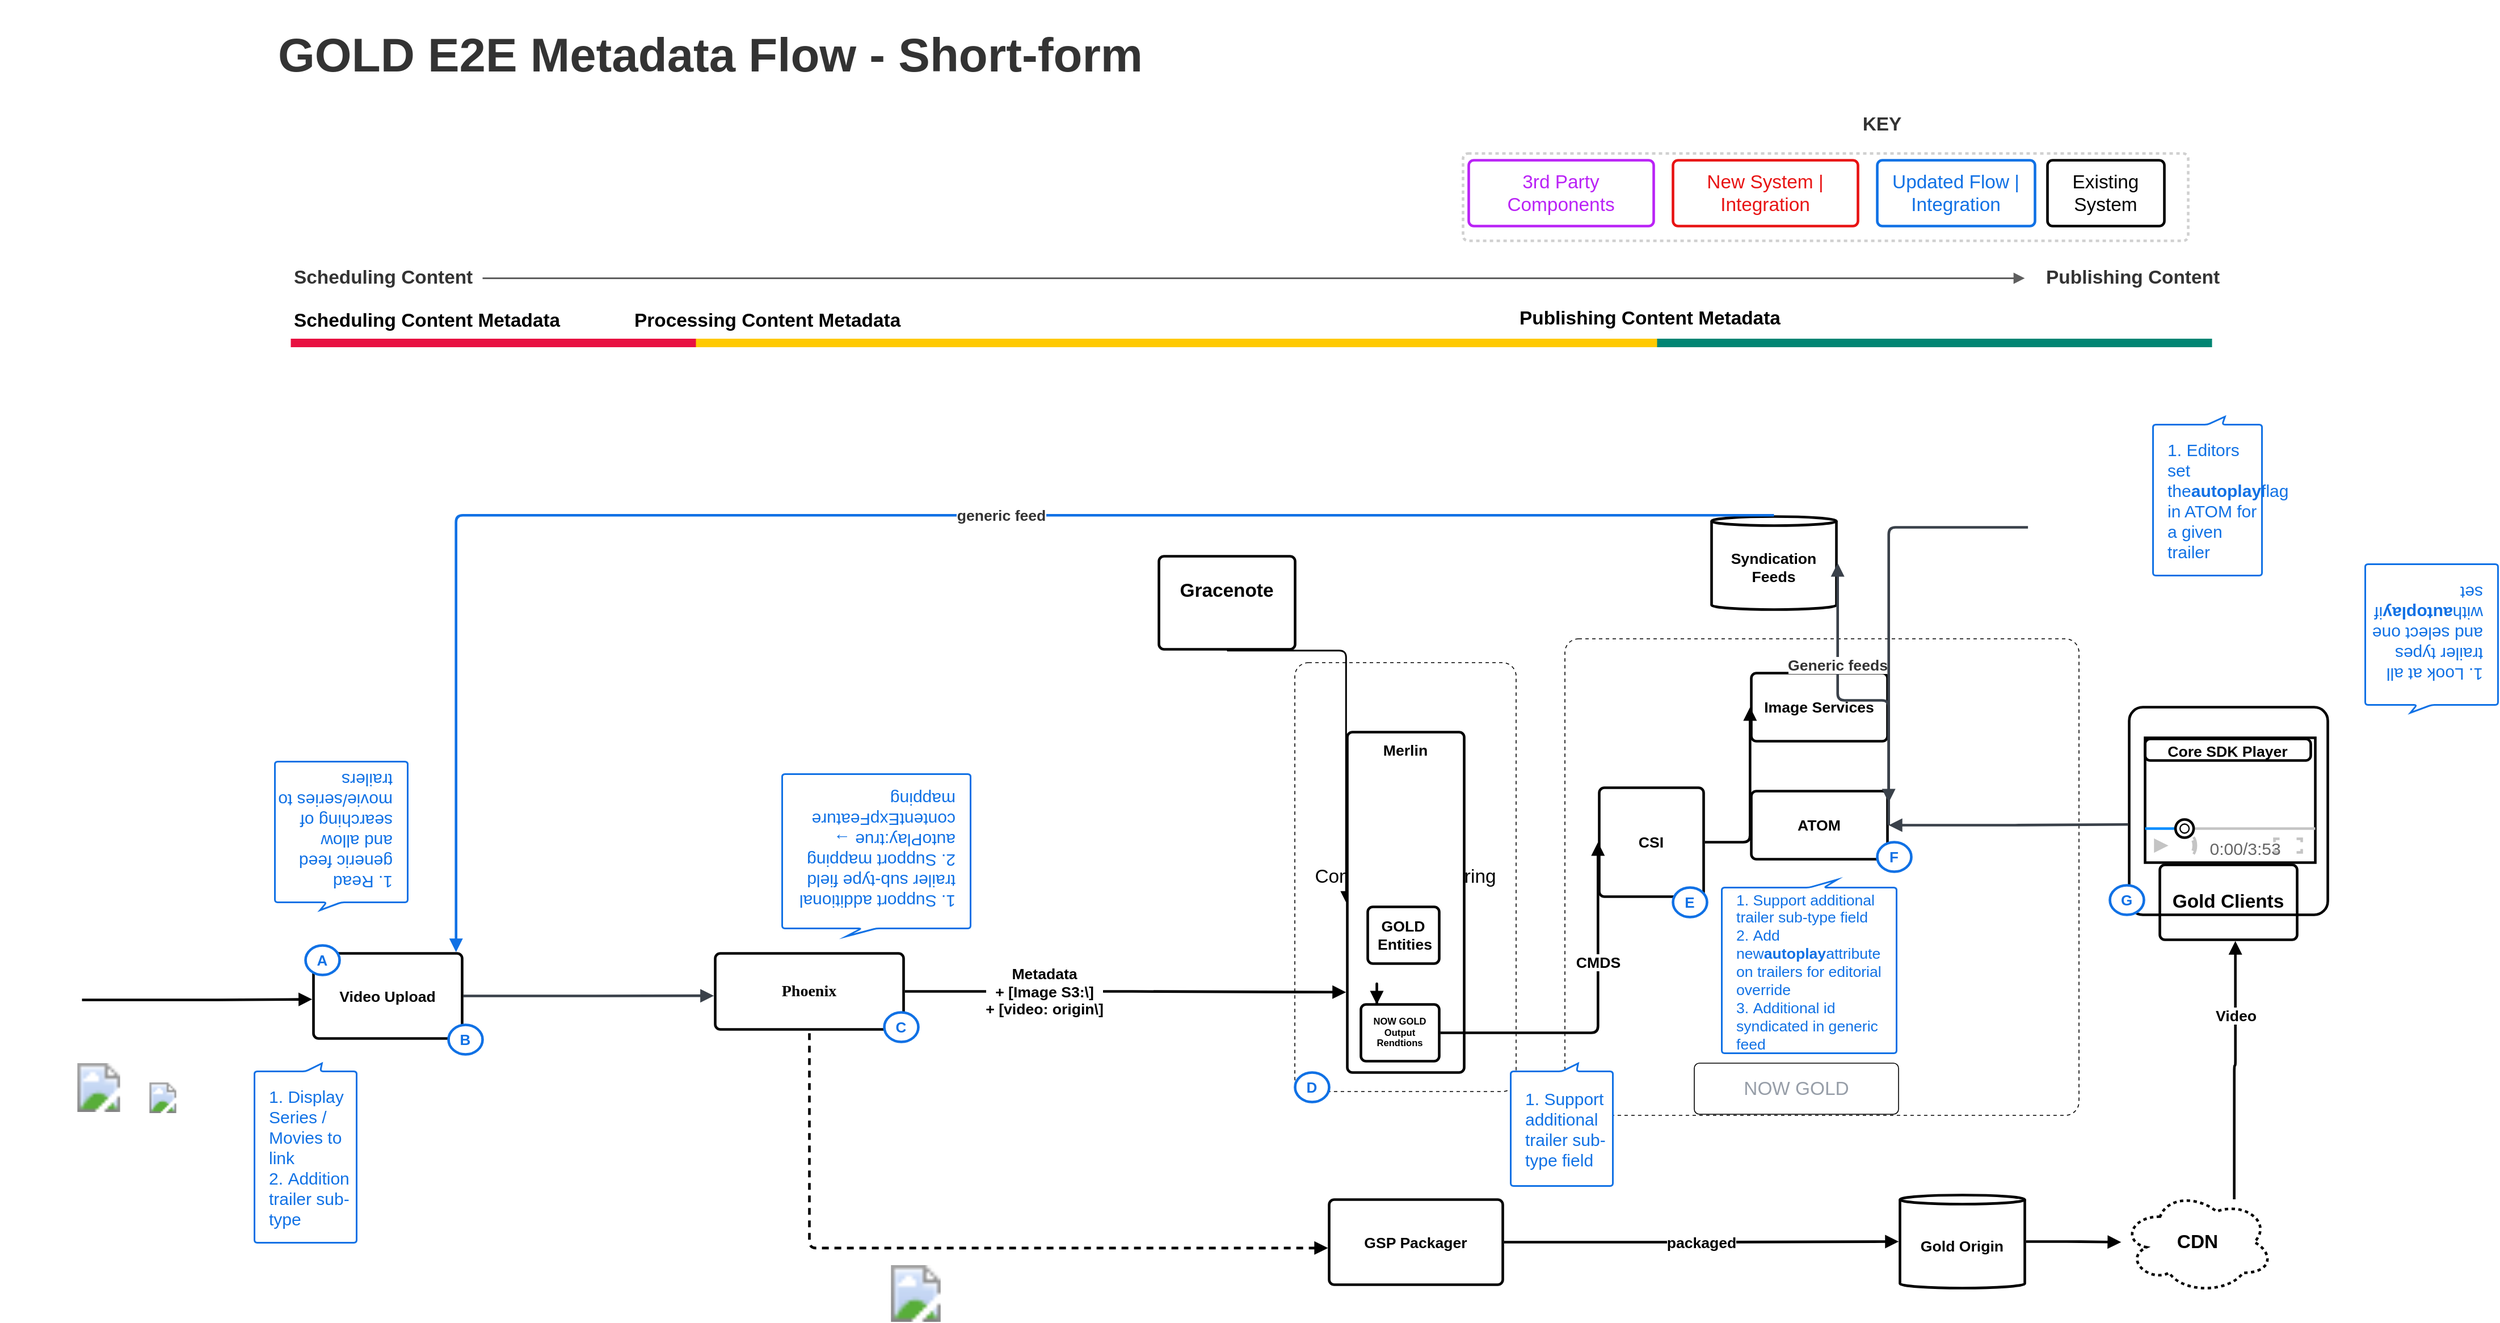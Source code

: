<mxfile version="24.7.6">
  <diagram name="Page-1" id="dP81vRvnSbLCdi969UMF">
    <mxGraphModel dx="3728" dy="2290" grid="1" gridSize="10" guides="1" tooltips="1" connect="1" arrows="1" fold="1" page="1" pageScale="1" pageWidth="827" pageHeight="1169" math="0" shadow="0">
      <root>
        <mxCell id="0" />
        <mxCell id="1" parent="0" />
        <mxCell id="xNhX06OanFCFQsqCzaw1-1" value="" style="html=1;overflow=block;blockSpacing=1;whiteSpace=wrap;rounded=1;absoluteArcSize=1;arcSize=24;container=1;pointerEvents=0;collapsible=0;recursiveResize=0;fontSize=13;spacing=0;verticalAlign=bottom;strokeOpacity=100;fillOpacity=100;fillColor=#ffffff;dashed=1;fixDash=1;strokeWidth=0.8;lucidId=F9hKc-xqDYrb;" vertex="1" parent="1">
          <mxGeometry x="435" y="106" width="453" height="420" as="geometry" />
        </mxCell>
        <mxCell id="xNhX06OanFCFQsqCzaw1-2" value="Comcast Engineering" style="html=1;overflow=block;blockSpacing=1;whiteSpace=wrap;rounded=1;absoluteArcSize=1;arcSize=24;container=1;pointerEvents=0;collapsible=0;recursiveResize=0;fontSize=16.7;spacing=0;strokeOpacity=100;fillOpacity=100;fillColor=#ffffff;dashed=1;fixDash=1;strokeWidth=0.8;lucidId=F9hKshARuVO9;" vertex="1" parent="1">
          <mxGeometry x="197" y="127" width="195" height="378" as="geometry" />
        </mxCell>
        <mxCell id="xNhX06OanFCFQsqCzaw1-3" value="CSI" style="html=1;overflow=block;blockSpacing=1;whiteSpace=wrap;fontSize=13.3;fontStyle=1;spacing=9;strokeOpacity=100;rounded=1;absoluteArcSize=1;arcSize=9;strokeWidth=2.3;lucidId=F9hKB3ZJ12Nh;" vertex="1" parent="1">
          <mxGeometry x="465" y="237" width="92" height="96" as="geometry" />
        </mxCell>
        <mxCell id="xNhX06OanFCFQsqCzaw1-4" value="Scheduling Content" style="html=1;overflow=block;blockSpacing=1;whiteSpace=wrap;fontSize=16.7;fontColor=#333333;fontStyle=1;align=left;spacing=3.8;strokeOpacity=0;fillOpacity=0;rounded=1;absoluteArcSize=1;arcSize=9;fillColor=#ffffff;strokeWidth=2.3;lucidId=F9hKQI.9Wadc;" vertex="1" parent="1">
          <mxGeometry x="-688" y="-236" width="169" height="48" as="geometry" />
        </mxCell>
        <mxCell id="xNhX06OanFCFQsqCzaw1-5" value="Publishing Content" style="html=1;overflow=block;blockSpacing=1;whiteSpace=wrap;fontSize=16.7;fontColor=#333333;fontStyle=1;align=right;spacing=3.8;strokeOpacity=0;fillOpacity=0;rounded=1;absoluteArcSize=1;arcSize=9;fillColor=#ffffff;strokeWidth=2.3;lucidId=F9hKXxxTmU98;" vertex="1" parent="1">
          <mxGeometry x="840" y="-236" width="175" height="48" as="geometry" />
        </mxCell>
        <mxCell id="xNhX06OanFCFQsqCzaw1-6" value="" style="html=1;jettySize=18;whiteSpace=wrap;fontSize=13;strokeColor=#5E5E5E;strokeWidth=1.5;rounded=1;arcSize=12;edgeStyle=orthogonalEdgeStyle;startArrow=none;endArrow=block;endFill=1;exitX=1;exitY=0.5;exitPerimeter=0;entryX=0;entryY=0.5;entryPerimeter=0;lucidId=F9hKc2lsPC_O;" edge="1" parent="1" source="xNhX06OanFCFQsqCzaw1-4" target="xNhX06OanFCFQsqCzaw1-5">
          <mxGeometry width="100" height="100" relative="1" as="geometry">
            <Array as="points" />
          </mxGeometry>
        </mxCell>
        <mxCell id="xNhX06OanFCFQsqCzaw1-7" value="GOLD E2E Metadata Flow - Short-form" style="html=1;overflow=block;blockSpacing=1;whiteSpace=wrap;fontSize=41.7;fontColor=#333333;fontStyle=1;align=left;spacing=3.8;verticalAlign=top;strokeOpacity=0;fillOpacity=0;rounded=1;absoluteArcSize=1;arcSize=9;fillColor=#ffffff;strokeWidth=2.3;lucidId=F9hK-PR4ihoz;" vertex="1" parent="1">
          <mxGeometry x="-702" y="-436" width="840" height="108" as="geometry" />
        </mxCell>
        <mxCell id="xNhX06OanFCFQsqCzaw1-8" value="Processing Content Metadata" style="html=1;overflow=block;blockSpacing=1;whiteSpace=wrap;fontSize=16.7;fontStyle=1;align=left;spacing=3.8;verticalAlign=top;strokeColor=none;strokeOpacity=100;fillOpacity=0;fillColor=#ffffff;strokeWidth=0;lucidId=F9hK7BPD3P-o;" vertex="1" parent="1">
          <mxGeometry x="-388" y="-187" width="780" height="28" as="geometry" />
        </mxCell>
        <mxCell id="xNhX06OanFCFQsqCzaw1-9" value="Scheduling Content Metadata" style="html=1;overflow=block;blockSpacing=1;whiteSpace=wrap;fontSize=16.7;fontStyle=1;align=left;spacing=3.8;verticalAlign=top;strokeColor=none;strokeOpacity=100;fillOpacity=0;fillColor=#ffffff;strokeWidth=0;lucidId=F9hKFP~mXgxI;" vertex="1" parent="1">
          <mxGeometry x="-688" y="-187" width="254" height="28" as="geometry" />
        </mxCell>
        <mxCell id="xNhX06OanFCFQsqCzaw1-10" value="Publishing Content Metadata" style="html=1;overflow=block;blockSpacing=1;whiteSpace=wrap;fontSize=16.7;fontStyle=1;align=left;spacing=3.8;verticalAlign=top;strokeColor=none;strokeOpacity=100;fillOpacity=0;fillColor=#ffffff;strokeWidth=0;lucidId=F9hK7vg-4nRm;" vertex="1" parent="1">
          <mxGeometry x="392" y="-189" width="509" height="28" as="geometry" />
        </mxCell>
        <mxCell id="xNhX06OanFCFQsqCzaw1-11" value="" style="html=1;jettySize=18;whiteSpace=wrap;fontSize=13;strokeColor=#e81141;strokeOpacity=100;strokeWidth=7.5;rounded=1;arcSize=12;edgeStyle=orthogonalEdgeStyle;startArrow=none;endArrow=none;lucidId=F9hKfhkkY5Xg;" edge="1" parent="1">
          <mxGeometry width="100" height="100" relative="1" as="geometry">
            <Array as="points" />
            <mxPoint x="-688" y="-155" as="sourcePoint" />
            <mxPoint x="-305" y="-155" as="targetPoint" />
          </mxGeometry>
        </mxCell>
        <mxCell id="xNhX06OanFCFQsqCzaw1-12" value="" style="html=1;jettySize=18;whiteSpace=wrap;fontSize=13;strokeColor=#ffc900;strokeOpacity=100;strokeWidth=7.5;rounded=0;startArrow=none;endArrow=none;lucidId=F9hK2FXwrIgb;" edge="1" parent="1">
          <mxGeometry width="100" height="100" relative="1" as="geometry">
            <Array as="points" />
            <mxPoint x="-331" y="-155" as="sourcePoint" />
            <mxPoint x="524" y="-155" as="targetPoint" />
          </mxGeometry>
        </mxCell>
        <mxCell id="xNhX06OanFCFQsqCzaw1-13" value="" style="html=1;jettySize=18;whiteSpace=wrap;fontSize=13;strokeColor=#008573;strokeOpacity=100;strokeWidth=7.5;rounded=1;arcSize=12;edgeStyle=orthogonalEdgeStyle;startArrow=none;endArrow=none;lucidId=F9hKDID6FEZ1;" edge="1" parent="1">
          <mxGeometry width="100" height="100" relative="1" as="geometry">
            <Array as="points" />
            <mxPoint x="516" y="-155" as="sourcePoint" />
            <mxPoint x="1005" y="-155" as="targetPoint" />
          </mxGeometry>
        </mxCell>
        <mxCell id="xNhX06OanFCFQsqCzaw1-14" value="" style="html=1;overflow=block;blockSpacing=1;whiteSpace=wrap;shape=image;fontSize=13;spacing=0;strokeColor=none;strokeOpacity=100;rotation=-90;strokeWidth=0;image=https://images.lucid.app/images/f3ac3cfd-ed36-4ed8-9f37-acec5b59dcba/content;imageAspect=0;lucidId=F9hKGtjVP9Xr;" vertex="1" parent="1">
          <mxGeometry x="-643" y="-516" width="18" height="137" as="geometry" />
        </mxCell>
        <mxCell id="xNhX06OanFCFQsqCzaw1-15" value="Gracenote&#xa;" style="html=1;overflow=block;blockSpacing=1;whiteSpace=wrap;fontSize=16.7;fontStyle=1;spacing=9;strokeOpacity=100;rounded=1;absoluteArcSize=1;arcSize=9;strokeWidth=2.3;lucidId=F9hKXvo9B6uB;" vertex="1" parent="1">
          <mxGeometry x="77" y="33" width="120" height="82" as="geometry" />
        </mxCell>
        <mxCell id="xNhX06OanFCFQsqCzaw1-16" value="" style="html=1;jettySize=18;whiteSpace=wrap;fontSize=13;strokeOpacity=100;strokeWidth=1.5;rounded=1;arcSize=12;edgeStyle=orthogonalEdgeStyle;startArrow=none;endArrow=block;endFill=1;exitX=0.5;exitY=1.014;exitPerimeter=0;entryX=-0.011;entryY=0.5;entryPerimeter=0;lucidId=F9hKvShuNbTT;" edge="1" parent="1" source="xNhX06OanFCFQsqCzaw1-15" target="xNhX06OanFCFQsqCzaw1-17">
          <mxGeometry width="100" height="100" relative="1" as="geometry">
            <Array as="points" />
          </mxGeometry>
        </mxCell>
        <mxCell id="xNhX06OanFCFQsqCzaw1-17" value="Merlin" style="html=1;overflow=block;blockSpacing=1;whiteSpace=wrap;fontSize=13.3;fontStyle=1;spacing=9;verticalAlign=top;strokeOpacity=100;rounded=1;absoluteArcSize=1;arcSize=9;strokeWidth=2.3;lucidId=F9hKLXpIUr2-;" vertex="1" parent="1">
          <mxGeometry x="243" y="188" width="103" height="300" as="geometry" />
        </mxCell>
        <mxCell id="xNhX06OanFCFQsqCzaw1-18" value="" style="group;dropTarget=0;pointerEvents=0;" vertex="1" parent="1">
          <mxGeometry x="345" y="-366" width="639" height="121" as="geometry" />
        </mxCell>
        <mxCell id="xNhX06OanFCFQsqCzaw1-19" value="" style="html=1;overflow=block;blockSpacing=1;whiteSpace=wrap;fontSize=13;spacing=9;strokeColor=#5e5e5e;strokeOpacity=29;fillOpacity=0;rounded=1;absoluteArcSize=1;arcSize=9;fillColor=#ffffff;dashed=1;fixDash=1;strokeWidth=2.3;lucidId=F9hKDvMCvPLk;" vertex="1" parent="xNhX06OanFCFQsqCzaw1-18">
          <mxGeometry y="44" width="639" height="77" as="geometry" />
        </mxCell>
        <mxCell id="xNhX06OanFCFQsqCzaw1-20" value="KEY" style="html=1;overflow=block;blockSpacing=1;whiteSpace=wrap;fontSize=16.7;fontColor=#333333;fontStyle=1;spacing=3.8;strokeOpacity=0;fillOpacity=0;rounded=1;absoluteArcSize=1;arcSize=9;fillColor=#ffffff;strokeWidth=2.3;lucidId=F9hKm_em_PSe;" vertex="1" parent="xNhX06OanFCFQsqCzaw1-18">
          <mxGeometry x="235" width="269" height="38" as="geometry" />
        </mxCell>
        <mxCell id="xNhX06OanFCFQsqCzaw1-21" value="Updated Flow | Integration" style="html=1;overflow=block;blockSpacing=1;whiteSpace=wrap;fontSize=16.7;fontColor=#1071e5;align=center;spacing=9;strokeColor=#1071e5;strokeOpacity=100;fillOpacity=100;rounded=1;absoluteArcSize=1;arcSize=9;fillColor=#ffffff;strokeWidth=2.3;lucidId=F9hK~L.S.wx2;" vertex="1" parent="xNhX06OanFCFQsqCzaw1-18">
          <mxGeometry x="365" y="50" width="139" height="58" as="geometry" />
        </mxCell>
        <mxCell id="xNhX06OanFCFQsqCzaw1-22" value="Existing System" style="html=1;overflow=block;blockSpacing=1;whiteSpace=wrap;fontSize=16.7;spacing=9;strokeOpacity=100;fillOpacity=100;rounded=1;absoluteArcSize=1;arcSize=9;fillColor=#ffffff;strokeWidth=2.3;lucidId=F9hKBJKBUtdw;" vertex="1" parent="xNhX06OanFCFQsqCzaw1-18">
          <mxGeometry x="515" y="50" width="103" height="58" as="geometry" />
        </mxCell>
        <mxCell id="xNhX06OanFCFQsqCzaw1-23" value="New System | Integration" style="html=1;overflow=block;blockSpacing=1;whiteSpace=wrap;fontSize=16.7;fontColor=#e81313;align=center;spacing=9;strokeColor=#e81313;strokeOpacity=100;fillOpacity=100;rounded=1;absoluteArcSize=1;arcSize=9;fillColor=#ffffff;strokeWidth=2.3;lucidId=F9hKlOxZEM.s;" vertex="1" parent="xNhX06OanFCFQsqCzaw1-18">
          <mxGeometry x="185" y="50" width="163" height="58" as="geometry" />
        </mxCell>
        <mxCell id="xNhX06OanFCFQsqCzaw1-24" value="3rd Party Components" style="html=1;overflow=block;blockSpacing=1;whiteSpace=wrap;fontSize=16.7;fontColor=#ba23f6;align=center;spacing=9;strokeColor=#ba23f6;strokeOpacity=100;fillOpacity=100;rounded=1;absoluteArcSize=1;arcSize=9;fillColor=#ffffff;strokeWidth=2.3;lucidId=F9hKgpAn2-Ue;" vertex="1" parent="xNhX06OanFCFQsqCzaw1-18">
          <mxGeometry x="5" y="50" width="163" height="58" as="geometry" />
        </mxCell>
        <mxCell id="xNhX06OanFCFQsqCzaw1-25" value="GSP Packager" style="html=1;overflow=block;blockSpacing=1;whiteSpace=wrap;fontSize=13.3;fontStyle=1;spacing=9;strokeOpacity=100;rounded=1;absoluteArcSize=1;arcSize=9;strokeWidth=2.3;lucidId=F9hKk3mmJLuF;" vertex="1" parent="1">
          <mxGeometry x="227" y="600" width="153" height="75" as="geometry" />
        </mxCell>
        <mxCell id="xNhX06OanFCFQsqCzaw1-26" value="Gold Origin" style="html=1;overflow=block;blockSpacing=1;whiteSpace=wrap;shape=cylinder3;size=4;anchorPointDirection=0;boundedLbl=1;fontSize=13.3;fontStyle=1;align=center;spacing=3.8;strokeOpacity=100;fillOpacity=100;rounded=1;absoluteArcSize=1;arcSize=9;fillColor=#ffffff;strokeWidth=2.3;lucidId=F9hKrmgcZWWp;" vertex="1" parent="1">
          <mxGeometry x="730" y="596" width="110" height="82" as="geometry" />
        </mxCell>
        <mxCell id="xNhX06OanFCFQsqCzaw1-27" value="" style="html=1;jettySize=18;whiteSpace=wrap;fontSize=13;strokeOpacity=100;strokeWidth=2.3;rounded=1;arcSize=12;edgeStyle=orthogonalEdgeStyle;startArrow=none;endArrow=block;endFill=1;exitX=1.007;exitY=0.5;exitPerimeter=0;entryX=-0.01;entryY=0.5;entryPerimeter=0;lucidId=F9hKYh~4-Ko1;" edge="1" parent="1" source="xNhX06OanFCFQsqCzaw1-25" target="xNhX06OanFCFQsqCzaw1-26">
          <mxGeometry width="100" height="100" relative="1" as="geometry">
            <Array as="points" />
          </mxGeometry>
        </mxCell>
        <mxCell id="xNhX06OanFCFQsqCzaw1-28" value="packaged" style="text;html=1;resizable=0;labelBackgroundColor=default;align=center;verticalAlign=middle;fontStyle=1;fontSize=13.3;" vertex="1" parent="xNhX06OanFCFQsqCzaw1-27">
          <mxGeometry relative="1" as="geometry" />
        </mxCell>
        <mxCell id="xNhX06OanFCFQsqCzaw1-29" value="CDN" style="html=1;overflow=block;blockSpacing=1;whiteSpace=wrap;ellipse;shape=cloud;fontSize=16.7;fontStyle=1;spacing=3.8;strokeOpacity=100;rounded=1;absoluteArcSize=1;arcSize=9;dashed=1;fixDash=1;strokeWidth=2.3;lucidId=F9hK.silM.8M;" vertex="1" parent="1">
          <mxGeometry x="926" y="592.5" width="133" height="90" as="geometry" />
        </mxCell>
        <mxCell id="xNhX06OanFCFQsqCzaw1-30" value="" style="html=1;jettySize=18;whiteSpace=wrap;fontSize=13;strokeOpacity=100;strokeWidth=2.3;rounded=1;arcSize=12;edgeStyle=orthogonalEdgeStyle;startArrow=none;endArrow=block;endFill=1;exitX=1.01;exitY=0.5;exitPerimeter=0;entryX=-0.008;entryY=0.5;entryPerimeter=0;lucidId=F9hKYqmxrnNd;" edge="1" parent="1" source="xNhX06OanFCFQsqCzaw1-26" target="xNhX06OanFCFQsqCzaw1-29">
          <mxGeometry width="100" height="100" relative="1" as="geometry">
            <Array as="points" />
          </mxGeometry>
        </mxCell>
        <mxCell id="xNhX06OanFCFQsqCzaw1-31" value="GOLD Entities" style="html=1;overflow=block;blockSpacing=1;whiteSpace=wrap;fontSize=13.3;fontStyle=1;spacing=9;strokeOpacity=100;rounded=1;absoluteArcSize=1;arcSize=9;strokeWidth=2.3;lucidId=F9hK6nRGElTG;" vertex="1" parent="1">
          <mxGeometry x="261" y="342" width="63" height="50" as="geometry" />
        </mxCell>
        <mxCell id="xNhX06OanFCFQsqCzaw1-32" value="NOW GOLD Output Rendtions" style="html=1;overflow=block;blockSpacing=1;whiteSpace=wrap;fontSize=8.3;fontStyle=1;spacing=9;strokeOpacity=100;rounded=1;absoluteArcSize=1;arcSize=9;strokeWidth=2.3;lucidId=F9hKM~nUkhfD;" vertex="1" parent="1">
          <mxGeometry x="255" y="428" width="69" height="50" as="geometry" />
        </mxCell>
        <mxCell id="xNhX06OanFCFQsqCzaw1-33" value="" style="html=1;jettySize=18;whiteSpace=wrap;fontSize=13;strokeOpacity=100;strokeWidth=2.3;rounded=1;arcSize=12;edgeStyle=orthogonalEdgeStyle;startArrow=none;endArrow=block;endFill=1;exitX=1.016;exitY=0.5;exitPerimeter=0;entryX=-0.012;entryY=0.5;entryPerimeter=0;lucidId=F9hKAZgq~f_r;" edge="1" parent="1" source="xNhX06OanFCFQsqCzaw1-32" target="xNhX06OanFCFQsqCzaw1-3">
          <mxGeometry width="100" height="100" relative="1" as="geometry">
            <Array as="points" />
          </mxGeometry>
        </mxCell>
        <mxCell id="xNhX06OanFCFQsqCzaw1-34" value="CMDS" style="text;html=1;resizable=0;labelBackgroundColor=default;align=center;verticalAlign=middle;fontStyle=1;fontSize=13.3;" vertex="1" parent="xNhX06OanFCFQsqCzaw1-33">
          <mxGeometry x="0.313" relative="1" as="geometry" />
        </mxCell>
        <mxCell id="xNhX06OanFCFQsqCzaw1-35" value="NOW GOLD" style="html=1;overflow=block;blockSpacing=1;whiteSpace=wrap;fontSize=16.7;fontColor=#979ea8;spacing=3.8;strokeOpacity=100;fillOpacity=0;rounded=1;absoluteArcSize=1;arcSize=9;fillColor=#ffffff;strokeWidth=0.8;lucidId=F9hKtIhilmzM;" vertex="1" parent="1">
          <mxGeometry x="549" y="480" width="180" height="45" as="geometry" />
        </mxCell>
        <mxCell id="xNhX06OanFCFQsqCzaw1-36" value="" style="html=1;overflow=block;blockSpacing=1;whiteSpace=wrap;shape=mxgraph.mockup.containers.videoPlayer;barHeight=30;fontSize=13;spacing=0;strokeOpacity=100;rounded=1;absoluteArcSize=1;arcSize=9;strokeWidth=2.3;lucidId=F9hKLYR6efCh;container=1;collapsible=0;" vertex="1" parent="1">
          <mxGeometry x="946" y="193" width="146" height="110" as="geometry" />
        </mxCell>
        <mxCell id="xNhX06OanFCFQsqCzaw1-37" value="Core SDK Player" style="html=1;overflow=block;blockSpacing=1;whiteSpace=wrap;fontSize=13.3;fontStyle=1;spacing=3.8;verticalAlign=middle;strokeOpacity=100;fillOpacity=0;rounded=1;absoluteArcSize=1;arcSize=9;fillColor=#ffffff;strokeWidth=2.3;lucidId=F9hK6UvZQ-4c;" vertex="1" parent="xNhX06OanFCFQsqCzaw1-36">
          <mxGeometry y="1" width="146" height="19" as="geometry" />
        </mxCell>
        <mxCell id="xNhX06OanFCFQsqCzaw1-38" value="" style="html=1;jettySize=18;whiteSpace=wrap;fontSize=13;strokeOpacity=100;strokeWidth=2.3;rounded=1;arcSize=12;edgeStyle=orthogonalEdgeStyle;startArrow=none;endArrow=block;endFill=1;exitX=0.741;exitY=0.081;exitPerimeter=0;entryX=0.55;entryY=1.017;entryPerimeter=0;lucidId=F9hKXPT_VIM9;" edge="1" parent="1" source="xNhX06OanFCFQsqCzaw1-29" target="xNhX06OanFCFQsqCzaw1-57">
          <mxGeometry width="100" height="100" relative="1" as="geometry">
            <Array as="points" />
          </mxGeometry>
        </mxCell>
        <mxCell id="xNhX06OanFCFQsqCzaw1-39" value="Video" style="text;html=1;resizable=0;labelBackgroundColor=default;align=center;verticalAlign=middle;fontStyle=1;fontSize=13.3;" vertex="1" parent="xNhX06OanFCFQsqCzaw1-38">
          <mxGeometry x="0.43" relative="1" as="geometry" />
        </mxCell>
        <mxCell id="xNhX06OanFCFQsqCzaw1-40" value="Image Services" style="html=1;overflow=block;blockSpacing=1;whiteSpace=wrap;fontSize=13.3;fontStyle=1;spacing=9;strokeOpacity=100;rounded=1;absoluteArcSize=1;arcSize=9;strokeWidth=2.3;lucidId=F9hKXav4yvTK;" vertex="1" parent="1">
          <mxGeometry x="599" y="136" width="120" height="60" as="geometry" />
        </mxCell>
        <mxCell id="xNhX06OanFCFQsqCzaw1-41" value="ATOM" style="html=1;overflow=block;blockSpacing=1;whiteSpace=wrap;fontSize=13.3;fontStyle=1;spacing=9;strokeOpacity=100;rounded=1;absoluteArcSize=1;arcSize=9;strokeWidth=2.3;lucidId=F9hKRbyYQI-D;" vertex="1" parent="1">
          <mxGeometry x="599" y="240" width="120" height="60" as="geometry" />
        </mxCell>
        <mxCell id="xNhX06OanFCFQsqCzaw1-42" value="" style="html=1;jettySize=18;whiteSpace=wrap;fontSize=13;strokeOpacity=100;strokeWidth=2.3;rounded=1;arcSize=12;edgeStyle=orthogonalEdgeStyle;startArrow=none;endArrow=block;endFill=1;exitX=1.012;exitY=0.5;exitPerimeter=0;entryX=-0.009;entryY=0.5;entryPerimeter=0;lucidId=F9hKU~bGy5lr;" edge="1" parent="1" source="xNhX06OanFCFQsqCzaw1-3" target="xNhX06OanFCFQsqCzaw1-40">
          <mxGeometry width="100" height="100" relative="1" as="geometry">
            <Array as="points" />
          </mxGeometry>
        </mxCell>
        <mxCell id="xNhX06OanFCFQsqCzaw1-43" value="" style="html=1;overflow=block;blockSpacing=1;whiteSpace=wrap;rounded=1;absoluteArcSize=1;arcSize=24;container=1;pointerEvents=0;collapsible=0;recursiveResize=0;fontSize=13;align=center;spacing=0;strokeOpacity=100;fillOpacity=0;fillColor=#000000;strokeWidth=2.3;lucidId=F9hK2Rn1J7Oy;" vertex="1" parent="1">
          <mxGeometry x="932" y="166" width="175" height="183" as="geometry" />
        </mxCell>
        <mxCell id="xNhX06OanFCFQsqCzaw1-44" value="" style="html=1;jettySize=18;whiteSpace=wrap;fontSize=13;strokeOpacity=100;strokeWidth=2.3;rounded=1;arcSize=12;edgeStyle=orthogonalEdgeStyle;startArrow=none;endArrow=block;endFill=1;exitY=-0.022;exitPerimeter=0;entryY=-0.022;entryPerimeter=0;lucidId=F9hKsqKf.unk;" edge="1" parent="1" source="xNhX06OanFCFQsqCzaw1-32" target="xNhX06OanFCFQsqCzaw1-32">
          <mxGeometry width="100" height="100" relative="1" as="geometry">
            <Array as="points">
              <mxPoint x="269" y="407" generated="1" />
              <mxPoint x="269" y="407" generated="1" />
            </Array>
          </mxGeometry>
        </mxCell>
        <mxCell id="xNhX06OanFCFQsqCzaw1-45" value="Phoenix" style="html=1;overflow=block;blockSpacing=1;whiteSpace=wrap;fontSize=14;fontFamily=Source Sans Pro;fontStyle=1;spacing=9;strokeOpacity=100;rounded=1;absoluteArcSize=1;arcSize=9;strokeWidth=2.3;lucidId=F9hKtS_iicSC;" vertex="1" parent="1">
          <mxGeometry x="-314" y="383" width="166" height="67" as="geometry" />
        </mxCell>
        <mxCell id="xNhX06OanFCFQsqCzaw1-46" value="" style="html=1;overflow=block;blockSpacing=1;whiteSpace=wrap;shape=image;fontSize=13;spacing=0;strokeColor=none;strokeOpacity=100;strokeWidth=0;image=https://images.lucid.app/images/0a8f4cab-bea8-4976-97ad-5ceb414fecdf/content;imageAspect=0;lucidId=F9hK2vyBQ5xx;" vertex="1" parent="1">
          <mxGeometry x="-944" y="376" width="96" height="96" as="geometry" />
        </mxCell>
        <mxCell id="xNhX06OanFCFQsqCzaw1-47" value="Video Upload" style="html=1;overflow=block;blockSpacing=1;whiteSpace=wrap;fontSize=13.3;fontStyle=1;spacing=9;strokeOpacity=100;rounded=1;absoluteArcSize=1;arcSize=9;strokeWidth=2.3;lucidId=F9hKLI4hvTqF;" vertex="1" parent="1">
          <mxGeometry x="-668" y="383" width="131" height="75" as="geometry" />
        </mxCell>
        <mxCell id="xNhX06OanFCFQsqCzaw1-48" value="" style="html=1;overflow=block;blockSpacing=1;whiteSpace=wrap;shape=image;fontSize=13;spacing=0;strokeColor=none;strokeOpacity=100;strokeWidth=0;image=https://images.lucid.app/images/d53a4079-705a-4070-8094-f5eb7be4993b/content;lucidId=F9hKby7Br4ZN;" vertex="1" parent="1">
          <mxGeometry x="-185" y="658" width="96" height="50" as="geometry" />
        </mxCell>
        <mxCell id="xNhX06OanFCFQsqCzaw1-49" value="" style="html=1;jettySize=18;whiteSpace=wrap;fontSize=13;strokeOpacity=100;strokeWidth=2.3;rounded=1;arcSize=12;edgeStyle=orthogonalEdgeStyle;startArrow=none;endArrow=block;endFill=1;exitX=0.75;exitY=0.5;exitPerimeter=0;entryX=-0.009;entryY=0.54;entryPerimeter=0;lucidId=F9hKKOJRNAKt;" edge="1" parent="1" source="xNhX06OanFCFQsqCzaw1-46" target="xNhX06OanFCFQsqCzaw1-47">
          <mxGeometry width="100" height="100" relative="1" as="geometry">
            <Array as="points" />
          </mxGeometry>
        </mxCell>
        <mxCell id="xNhX06OanFCFQsqCzaw1-50" value="" style="html=1;overflow=block;blockSpacing=1;whiteSpace=wrap;shape=image;fontSize=13;spacing=0;strokeColor=none;strokeOpacity=100;strokeWidth=0;image=https://assets.streamlinehq.com/image/private/w_32,h_32,ar_1/f_auto/v1/icons/stamps/stamps-image-9t1sadcn8dp25g2p2voh82j.png/stamps-image-kmmbvm06tzsdwqq5co8yzc.png?_a=BATCtdAA0;lucidId=F9hKwNbXgg9I;" vertex="1" parent="1">
          <mxGeometry x="-884" y="480" width="54" height="43" as="geometry" />
        </mxCell>
        <mxCell id="xNhX06OanFCFQsqCzaw1-51" value="" style="html=1;overflow=block;blockSpacing=1;whiteSpace=wrap;shape=image;fontSize=13;spacing=0;strokeColor=none;strokeOpacity=100;strokeWidth=0;image=https://images.lucid.app/images/ed3b27b2-304c-46a5-b8ff-ed02805f52e6/content;lucidId=F9hK7m9DVINF;" vertex="1" parent="1">
          <mxGeometry x="-824" y="497" width="47" height="27" as="geometry" />
        </mxCell>
        <mxCell id="xNhX06OanFCFQsqCzaw1-52" value="" style="html=1;jettySize=18;whiteSpace=wrap;fontSize=13;strokeOpacity=100;strokeWidth=2.3;rounded=1;arcSize=12;edgeStyle=orthogonalEdgeStyle;startArrow=none;endArrow=block;endFill=1;exitX=1.007;exitY=0.5;exitPerimeter=0;entryX=-0.011;entryY=0.764;entryPerimeter=0;lucidId=F9hK9w4Pm_BC;" edge="1" parent="1" source="xNhX06OanFCFQsqCzaw1-45" target="xNhX06OanFCFQsqCzaw1-17">
          <mxGeometry width="100" height="100" relative="1" as="geometry">
            <Array as="points" />
          </mxGeometry>
        </mxCell>
        <mxCell id="xNhX06OanFCFQsqCzaw1-53" value="Metadata&#xa;+ [Image S3:\\]&#xa;+ [video: origin\]" style="text;html=1;resizable=0;labelBackgroundColor=default;align=center;verticalAlign=middle;fontStyle=1;fontSize=13.3;" vertex="1" parent="xNhX06OanFCFQsqCzaw1-52">
          <mxGeometry x="-0.368" relative="1" as="geometry" />
        </mxCell>
        <mxCell id="xNhX06OanFCFQsqCzaw1-54" value="" style="html=1;jettySize=18;whiteSpace=wrap;fontSize=13;strokeOpacity=100;dashed=1;fixDash=1;dashPattern=6 5;strokeWidth=2.3;rounded=1;arcSize=12;edgeStyle=orthogonalEdgeStyle;startArrow=block;startFill=1;endArrow=none;exitX=-0.007;exitY=0.569;exitPerimeter=0;entryX=0.5;entryY=1.017;entryPerimeter=0;lucidId=F9hKwgiwnEN_;" edge="1" parent="1" source="xNhX06OanFCFQsqCzaw1-25" target="xNhX06OanFCFQsqCzaw1-45">
          <mxGeometry width="100" height="100" relative="1" as="geometry">
            <Array as="points" />
          </mxGeometry>
        </mxCell>
        <mxCell id="xNhX06OanFCFQsqCzaw1-55" value="A" style="html=1;overflow=block;blockSpacing=1;whiteSpace=wrap;ellipse;fontSize=13;fontColor=#1071e5;fontStyle=1;spacing=0;strokeColor=#1071e5;strokeOpacity=100;rounded=1;absoluteArcSize=1;arcSize=7.5;fillColor=#ffffff;strokeWidth=2.3;lucidId=F9hKQyfcFXVq;" vertex="1" parent="1">
          <mxGeometry x="-675" y="376" width="30" height="26" as="geometry" />
        </mxCell>
        <mxCell id="xNhX06OanFCFQsqCzaw1-56" value="B" style="html=1;overflow=block;blockSpacing=1;whiteSpace=wrap;ellipse;fontSize=13;fontColor=#1071e5;fontStyle=1;spacing=0;strokeColor=#1071e5;strokeOpacity=100;rounded=1;absoluteArcSize=1;arcSize=7.5;fillColor=#ffffff;strokeWidth=2.3;lucidId=F9hKb8khIHjg;" vertex="1" parent="1">
          <mxGeometry x="-549" y="446" width="30" height="26" as="geometry" />
        </mxCell>
        <mxCell id="xNhX06OanFCFQsqCzaw1-57" value="Gold Clients" style="html=1;overflow=block;blockSpacing=1;whiteSpace=wrap;fontSize=16.7;fontStyle=1;spacing=3.8;strokeOpacity=100;fillOpacity=0;rounded=1;absoluteArcSize=1;arcSize=9;fillColor=#ffffff;strokeWidth=2.3;lucidId=F9hKDO_HnUUr;container=1;collapsible=0;" vertex="1" parent="1">
          <mxGeometry x="959" y="305" width="121" height="66" as="geometry" />
        </mxCell>
        <mxCell id="xNhX06OanFCFQsqCzaw1-58" value="" style="html=1;jettySize=18;whiteSpace=wrap;fontSize=13;strokeColor=#3a414a;strokeOpacity=100;strokeWidth=2.3;rounded=1;arcSize=12;edgeStyle=orthogonalEdgeStyle;startArrow=none;endArrow=block;endFill=1;exitX=1.009;exitY=0.5;exitPerimeter=0;entryX=-0.007;entryY=0.557;entryPerimeter=0;lucidId=lciKjhJKwlzh;" edge="1" parent="1" source="xNhX06OanFCFQsqCzaw1-47" target="xNhX06OanFCFQsqCzaw1-45">
          <mxGeometry width="100" height="100" relative="1" as="geometry">
            <Array as="points" />
          </mxGeometry>
        </mxCell>
        <mxCell id="xNhX06OanFCFQsqCzaw1-59" value="Syndication Feeds" style="html=1;overflow=block;blockSpacing=1;whiteSpace=wrap;shape=cylinder3;size=4;anchorPointDirection=0;boundedLbl=1;fontSize=13.3;fontStyle=1;align=center;spacing=3.8;strokeOpacity=100;fillOpacity=100;rounded=1;absoluteArcSize=1;arcSize=9;fillColor=#ffffff;strokeWidth=2.3;lucidId=gxiKw8f8KJv-;" vertex="1" parent="1">
          <mxGeometry x="564" y="-2" width="110" height="82" as="geometry" />
        </mxCell>
        <mxCell id="xNhX06OanFCFQsqCzaw1-60" value="" style="html=1;jettySize=18;whiteSpace=wrap;fontSize=13;strokeColor=#3a414a;strokeOpacity=100;strokeWidth=2.3;rounded=1;arcSize=12;edgeStyle=orthogonalEdgeStyle;startArrow=none;endArrow=block;endFill=1;exitX=1.009;exitY=0.5;exitPerimeter=0;entryX=1.01;entryY=0.5;entryPerimeter=0;lucidId=rxiKjo5tI~zq;" edge="1" parent="1" source="xNhX06OanFCFQsqCzaw1-41" target="xNhX06OanFCFQsqCzaw1-59">
          <mxGeometry width="100" height="100" relative="1" as="geometry">
            <Array as="points" />
          </mxGeometry>
        </mxCell>
        <mxCell id="xNhX06OanFCFQsqCzaw1-61" value="Generic feeds" style="text;html=1;resizable=0;labelBackgroundColor=default;align=center;verticalAlign=middle;fontStyle=1;fontColor=#333333;fontSize=13.3;" vertex="1" parent="xNhX06OanFCFQsqCzaw1-60">
          <mxGeometry x="0.347" relative="1" as="geometry" />
        </mxCell>
        <mxCell id="xNhX06OanFCFQsqCzaw1-62" value="" style="html=1;jettySize=18;whiteSpace=wrap;fontSize=13;strokeColor=#1071e5;strokeOpacity=100;strokeWidth=2.3;rounded=1;arcSize=12;edgeStyle=orthogonalEdgeStyle;startArrow=none;endArrow=block;endFill=1;exitX=0.5;exitY=-0.014;exitPerimeter=0;entryX=0.959;entryY=-0.015;entryPerimeter=0;lucidId=4xiKrn~~ytgU;" edge="1" parent="1" source="xNhX06OanFCFQsqCzaw1-59" target="xNhX06OanFCFQsqCzaw1-47">
          <mxGeometry width="100" height="100" relative="1" as="geometry">
            <Array as="points" />
          </mxGeometry>
        </mxCell>
        <mxCell id="xNhX06OanFCFQsqCzaw1-63" value="generic feed" style="text;html=1;resizable=0;labelBackgroundColor=default;align=center;verticalAlign=middle;fontStyle=1;fontColor=#333333;fontSize=13.3;" vertex="1" parent="xNhX06OanFCFQsqCzaw1-62">
          <mxGeometry x="-0.119" relative="1" as="geometry" />
        </mxCell>
        <mxCell id="xNhX06OanFCFQsqCzaw1-64" value="&lt;ol style=&quot;margin: 0px; padding-left: 10px;list-style-position: inside; list-style-type:decimal&quot;&gt;&lt;li style=&quot;text-align:left;color:#1071e5;font-size:15px;&quot;&gt;&lt;span style=&quot;margin-left: 0px;margin-top: -2px;&quot;&gt;&lt;span style=&quot;font-size:15px;color:#1071e5;&quot;&gt;Display Series / Movies to link&lt;/span&gt;&lt;/span&gt;&lt;/li&gt;&lt;li style=&quot;text-align:left;color:#1071e5;font-size:15px;&quot;&gt;&lt;span style=&quot;margin-left: 0px;margin-top: -2px;&quot;&gt;&lt;span style=&quot;font-size:15px;color:#1071e5;&quot;&gt;Addition trailer sub-type&lt;/span&gt;&lt;/span&gt;&lt;/li&gt;&lt;/ol&gt;" style="shape=callout;flipV=1;base=13;size=7;position=0.5;position2=0.66;rounded=1;arcSize=5;whiteSpace=wrap;overflow=block;blockSpacing=1;html=1;fontSize=13;spacing=3.8;strokeColor=#1071e5;strokeOpacity=100;fillOpacity=100;fillColor=#ffffff;strokeWidth=1.5;" vertex="1" parent="1">
          <mxGeometry x="-720" y="480" width="90" height="158" as="geometry" />
        </mxCell>
        <mxCell id="xNhX06OanFCFQsqCzaw1-65" value="&lt;ol style=&quot;margin: 0px; padding-left: 10px;list-style-position: inside; list-style-type:decimal&quot;&gt;&lt;li style=&quot;text-align:left;color:#1071e5;font-size:15px;&quot;&gt;&lt;span style=&quot;margin-left: 0px;margin-top: -2px;&quot;&gt;&lt;span style=&quot;font-size:15px;color:#1071e5;&quot;&gt;Read generic feed and allow searching of movie/series to trailers&lt;/span&gt;&lt;/span&gt;&lt;/li&gt;&lt;/ol&gt;" style="shape=callout;flipV=1;base=13;size=7;position=0.5;position2=0.66;rounded=1;arcSize=5;whiteSpace=wrap;overflow=block;blockSpacing=1;html=1;fontSize=13;spacing=3.8;strokeColor=#1071e5;strokeOpacity=100;fillOpacity=100;rotation=180;fillColor=#ffffff;strokeWidth=1.5;" vertex="1" parent="1">
          <mxGeometry x="-702" y="214" width="117" height="131" as="geometry" />
        </mxCell>
        <mxCell id="xNhX06OanFCFQsqCzaw1-66" value="&lt;ol style=&quot;margin: 0px; padding-left: 10px;list-style-position: inside; list-style-type:decimal&quot;&gt;&lt;li style=&quot;text-align:left;color:#1071e5;font-size:15px;&quot;&gt;&lt;span style=&quot;margin-left: 0px;margin-top: -2px;&quot;&gt;&lt;span style=&quot;font-size:15px;color:#1071e5;&quot;&gt;Support additional trailer sub-type field&lt;/span&gt;&lt;/span&gt;&lt;/li&gt;&lt;li style=&quot;text-align:left;color:#1071e5;font-size:15px;&quot;&gt;&lt;span style=&quot;margin-left: 0px;margin-top: -2px;&quot;&gt;&lt;span style=&quot;font-size:15px;color:#1071e5;&quot;&gt;Support mapping autoPlay:true → contentExpFeature mapping&lt;/span&gt;&lt;/span&gt;&lt;/li&gt;&lt;/ol&gt;" style="shape=callout;flipV=1;base=13;size=7;position=0.5;position2=0.66;rounded=1;arcSize=5;whiteSpace=wrap;overflow=block;blockSpacing=1;html=1;fontSize=13;spacing=3.8;strokeColor=#1071e5;strokeOpacity=100;fillOpacity=100;rotation=180;fillColor=#ffffff;strokeWidth=1.5;" vertex="1" parent="1">
          <mxGeometry x="-255" y="225" width="166" height="143" as="geometry" />
        </mxCell>
        <mxCell id="xNhX06OanFCFQsqCzaw1-67" value="&lt;ol style=&quot;margin: 0px; padding-left: 10px;list-style-position: inside; list-style-type:decimal&quot;&gt;&lt;li style=&quot;text-align:left;color:#1071e5;font-size:15px;&quot;&gt;&lt;span style=&quot;margin-left: 0px;margin-top: -2px;&quot;&gt;&lt;span style=&quot;font-size:15px;color:#1071e5;&quot;&gt;Support additional trailer sub-type field&lt;/span&gt;&lt;/span&gt;&lt;/li&gt;&lt;/ol&gt;" style="shape=callout;flipV=1;base=13;size=7;position=0.5;position2=0.66;rounded=1;arcSize=5;whiteSpace=wrap;overflow=block;blockSpacing=1;html=1;fontSize=13;spacing=3.8;strokeColor=#1071e5;strokeOpacity=100;fillOpacity=100;fillColor=#ffffff;strokeWidth=1.5;" vertex="1" parent="1">
          <mxGeometry x="387" y="480" width="90" height="108" as="geometry" />
        </mxCell>
        <mxCell id="xNhX06OanFCFQsqCzaw1-68" value="C" style="html=1;overflow=block;blockSpacing=1;whiteSpace=wrap;ellipse;fontSize=13;fontColor=#1071e5;fontStyle=1;spacing=0;strokeColor=#1071e5;strokeOpacity=100;rounded=1;absoluteArcSize=1;arcSize=7.5;fillColor=#ffffff;strokeWidth=2.3;lucidId=XlyKniVBdx7_;" vertex="1" parent="1">
          <mxGeometry x="-165" y="435" width="30" height="26" as="geometry" />
        </mxCell>
        <mxCell id="xNhX06OanFCFQsqCzaw1-69" value="D" style="html=1;overflow=block;blockSpacing=1;whiteSpace=wrap;ellipse;fontSize=13;fontColor=#1071e5;fontStyle=1;spacing=0;strokeColor=#1071e5;strokeOpacity=100;rounded=1;absoluteArcSize=1;arcSize=7.5;fillColor=#ffffff;strokeWidth=2.3;lucidId=9lyKIfycsnQ2;" vertex="1" parent="1">
          <mxGeometry x="197" y="488" width="30" height="26" as="geometry" />
        </mxCell>
        <mxCell id="xNhX06OanFCFQsqCzaw1-70" value="&lt;ol style=&quot;margin: 0px; padding-left: 10px;list-style-position: inside; list-style-type:decimal&quot;&gt;&lt;li style=&quot;text-align:left;color:#1071e5;font-size:13.3px;&quot;&gt;&lt;span style=&quot;margin-left: 0px;margin-top: -2px;&quot;&gt;&lt;span style=&quot;font-size:13.3px;color:#1071e5;&quot;&gt;Support additional trailer sub-type field&lt;/span&gt;&lt;/span&gt;&lt;/li&gt;&lt;li style=&quot;text-align:left;color:#1071e5;font-size:13.3px;&quot;&gt;&lt;span style=&quot;margin-left: 0px;margin-top: -2px;&quot;&gt;&lt;span style=&quot;font-size:13.3px;color:#1071e5;&quot;&gt;&lt;span style=&quot;font-size:13.3px;color:#1071e5;&quot;&gt;Add new&lt;/span&gt;&lt;span style=&quot;font-size:13.3px;color:#1071e5;font-weight: bold;&quot;&gt;autoplay&lt;/span&gt;attribute on trailers for editorial override&lt;/span&gt;&lt;/span&gt;&lt;/li&gt;&lt;li style=&quot;text-align:left;color:#1071e5;font-size:13.3px;&quot;&gt;&lt;span style=&quot;margin-left: 0px;margin-top: -2px;&quot;&gt;&lt;span style=&quot;font-size:13.3px;color:#1071e5;&quot;&gt;Additional id syndicated in generic feed&lt;/span&gt;&lt;/span&gt;&lt;/li&gt;&lt;/ol&gt;" style="shape=callout;flipV=1;base=13;size=7;position=0.5;position2=0.66;rounded=1;arcSize=5;whiteSpace=wrap;overflow=block;blockSpacing=1;html=1;fontSize=13;spacing=3.8;strokeColor=#1071e5;strokeOpacity=100;fillOpacity=100;fillColor=#ffffff;strokeWidth=1.5;" vertex="1" parent="1">
          <mxGeometry x="573" y="318" width="154" height="153" as="geometry" />
        </mxCell>
        <mxCell id="xNhX06OanFCFQsqCzaw1-71" value="E" style="html=1;overflow=block;blockSpacing=1;whiteSpace=wrap;ellipse;fontSize=13;fontColor=#1071e5;fontStyle=1;spacing=0;strokeColor=#1071e5;strokeOpacity=100;rounded=1;absoluteArcSize=1;arcSize=7.5;fillColor=#ffffff;strokeWidth=2.3;lucidId=eiBK4tOfEclr;" vertex="1" parent="1">
          <mxGeometry x="530" y="325" width="30" height="26" as="geometry" />
        </mxCell>
        <mxCell id="xNhX06OanFCFQsqCzaw1-72" value="" style="html=1;jettySize=18;whiteSpace=wrap;fontSize=13;strokeColor=#3a414a;strokeOpacity=100;strokeWidth=2.3;rounded=1;arcSize=12;edgeStyle=orthogonalEdgeStyle;startArrow=block;startFill=1;endArrow=none;exitX=1.009;exitY=0.5;exitPerimeter=0;entryX=-0.006;entryY=0.565;entryPerimeter=0;lucidId=BiBKDZcRziHL;" edge="1" parent="1" source="xNhX06OanFCFQsqCzaw1-41" target="xNhX06OanFCFQsqCzaw1-43">
          <mxGeometry width="100" height="100" relative="1" as="geometry">
            <Array as="points" />
          </mxGeometry>
        </mxCell>
        <mxCell id="xNhX06OanFCFQsqCzaw1-73" value="F" style="html=1;overflow=block;blockSpacing=1;whiteSpace=wrap;ellipse;fontSize=13;fontColor=#1071e5;fontStyle=1;spacing=0;strokeColor=#1071e5;strokeOpacity=100;rounded=1;absoluteArcSize=1;arcSize=7.5;fillColor=#ffffff;strokeWidth=2.3;lucidId=HiBKD8jJzWeL;" vertex="1" parent="1">
          <mxGeometry x="710" y="285" width="30" height="26" as="geometry" />
        </mxCell>
        <mxCell id="xNhX06OanFCFQsqCzaw1-74" value="&lt;ol style=&quot;margin: 0px; padding-left: 10px;list-style-position: inside; list-style-type:decimal&quot;&gt;&lt;li style=&quot;text-align:left;color:#1071e5;font-size:15px;&quot;&gt;&lt;span style=&quot;margin-left: 0px;margin-top: -2px;&quot;&gt;&lt;span style=&quot;font-size:15px;color:#1071e5;&quot;&gt;&lt;span style=&quot;font-size:15px;color:#1071e5;&quot;&gt;Look at all trailer types and select one with&lt;/span&gt;&lt;span style=&quot;font-size:15px;color:#1071e5;font-weight: bold;&quot;&gt;autoplay&lt;/span&gt;if set&lt;/span&gt;&lt;/span&gt;&lt;/li&gt;&lt;/ol&gt;" style="shape=callout;flipV=1;base=13;size=7;position=0.5;position2=0.66;rounded=1;arcSize=5;whiteSpace=wrap;overflow=block;blockSpacing=1;html=1;fontSize=13;spacing=3.8;strokeColor=#1071e5;strokeOpacity=100;fillOpacity=100;rotation=180;fillColor=#ffffff;strokeWidth=1.5;" vertex="1" parent="1">
          <mxGeometry x="1140" y="40" width="117" height="131" as="geometry" />
        </mxCell>
        <mxCell id="xNhX06OanFCFQsqCzaw1-75" value="" style="html=1;overflow=block;blockSpacing=1;whiteSpace=wrap;shape=image;fontSize=13;spacing=0;strokeColor=none;strokeOpacity=100;strokeWidth=0;image=https://images.lucid.app/images/0a8f4cab-bea8-4976-97ad-5ceb414fecdf/content;imageAspect=0;lucidId=vCBKgA-s3WvK;" vertex="1" parent="1">
          <mxGeometry x="819" y="-75" width="96" height="96" as="geometry" />
        </mxCell>
        <mxCell id="xNhX06OanFCFQsqCzaw1-76" value="" style="html=1;jettySize=18;whiteSpace=wrap;fontSize=13;strokeColor=#3a414a;strokeOpacity=100;strokeWidth=2.3;rounded=1;arcSize=12;edgeStyle=orthogonalEdgeStyle;startArrow=none;endArrow=block;endFill=1;exitX=0.248;exitY=0.859;exitPerimeter=0;entryX=1.009;entryY=0.167;entryPerimeter=0;lucidId=BCBK28E50exQ;" edge="1" parent="1" source="xNhX06OanFCFQsqCzaw1-75" target="xNhX06OanFCFQsqCzaw1-41">
          <mxGeometry width="100" height="100" relative="1" as="geometry">
            <Array as="points" />
          </mxGeometry>
        </mxCell>
        <mxCell id="xNhX06OanFCFQsqCzaw1-77" value="&lt;ol style=&quot;margin: 0px; padding-left: 10px;list-style-position: inside; list-style-type:decimal&quot;&gt;&lt;li style=&quot;text-align:left;color:#1071e5;font-size:15px;&quot;&gt;&lt;span style=&quot;margin-left: 0px;margin-top: -2px;&quot;&gt;&lt;span style=&quot;font-size:15px;color:#1071e5;&quot;&gt;&lt;span style=&quot;font-size:15px;color:#1071e5;&quot;&gt;Editors set the&lt;/span&gt;&lt;span style=&quot;font-size:15px;color:#1071e5;font-weight: bold;&quot;&gt;autoplay&lt;/span&gt;flag in ATOM for a given trailer&lt;/span&gt;&lt;/span&gt;&lt;/li&gt;&lt;/ol&gt;" style="shape=callout;flipV=1;base=13;size=7;position=0.5;position2=0.66;rounded=1;arcSize=5;whiteSpace=wrap;overflow=block;blockSpacing=1;html=1;fontSize=13;spacing=3.8;strokeColor=#1071e5;strokeOpacity=100;fillOpacity=100;fillColor=#ffffff;strokeWidth=1.5;" vertex="1" parent="1">
          <mxGeometry x="953" y="-90" width="96" height="140" as="geometry" />
        </mxCell>
        <mxCell id="xNhX06OanFCFQsqCzaw1-78" value="G" style="html=1;overflow=block;blockSpacing=1;whiteSpace=wrap;ellipse;fontSize=13;fontColor=#1071e5;fontStyle=1;spacing=0;strokeColor=#1071e5;strokeOpacity=100;rounded=1;absoluteArcSize=1;arcSize=7.5;fillColor=#ffffff;strokeWidth=2.3;lucidId=UpSKJGXd~9ad;" vertex="1" parent="1">
          <mxGeometry x="915" y="323" width="30" height="26" as="geometry" />
        </mxCell>
      </root>
    </mxGraphModel>
  </diagram>
</mxfile>
